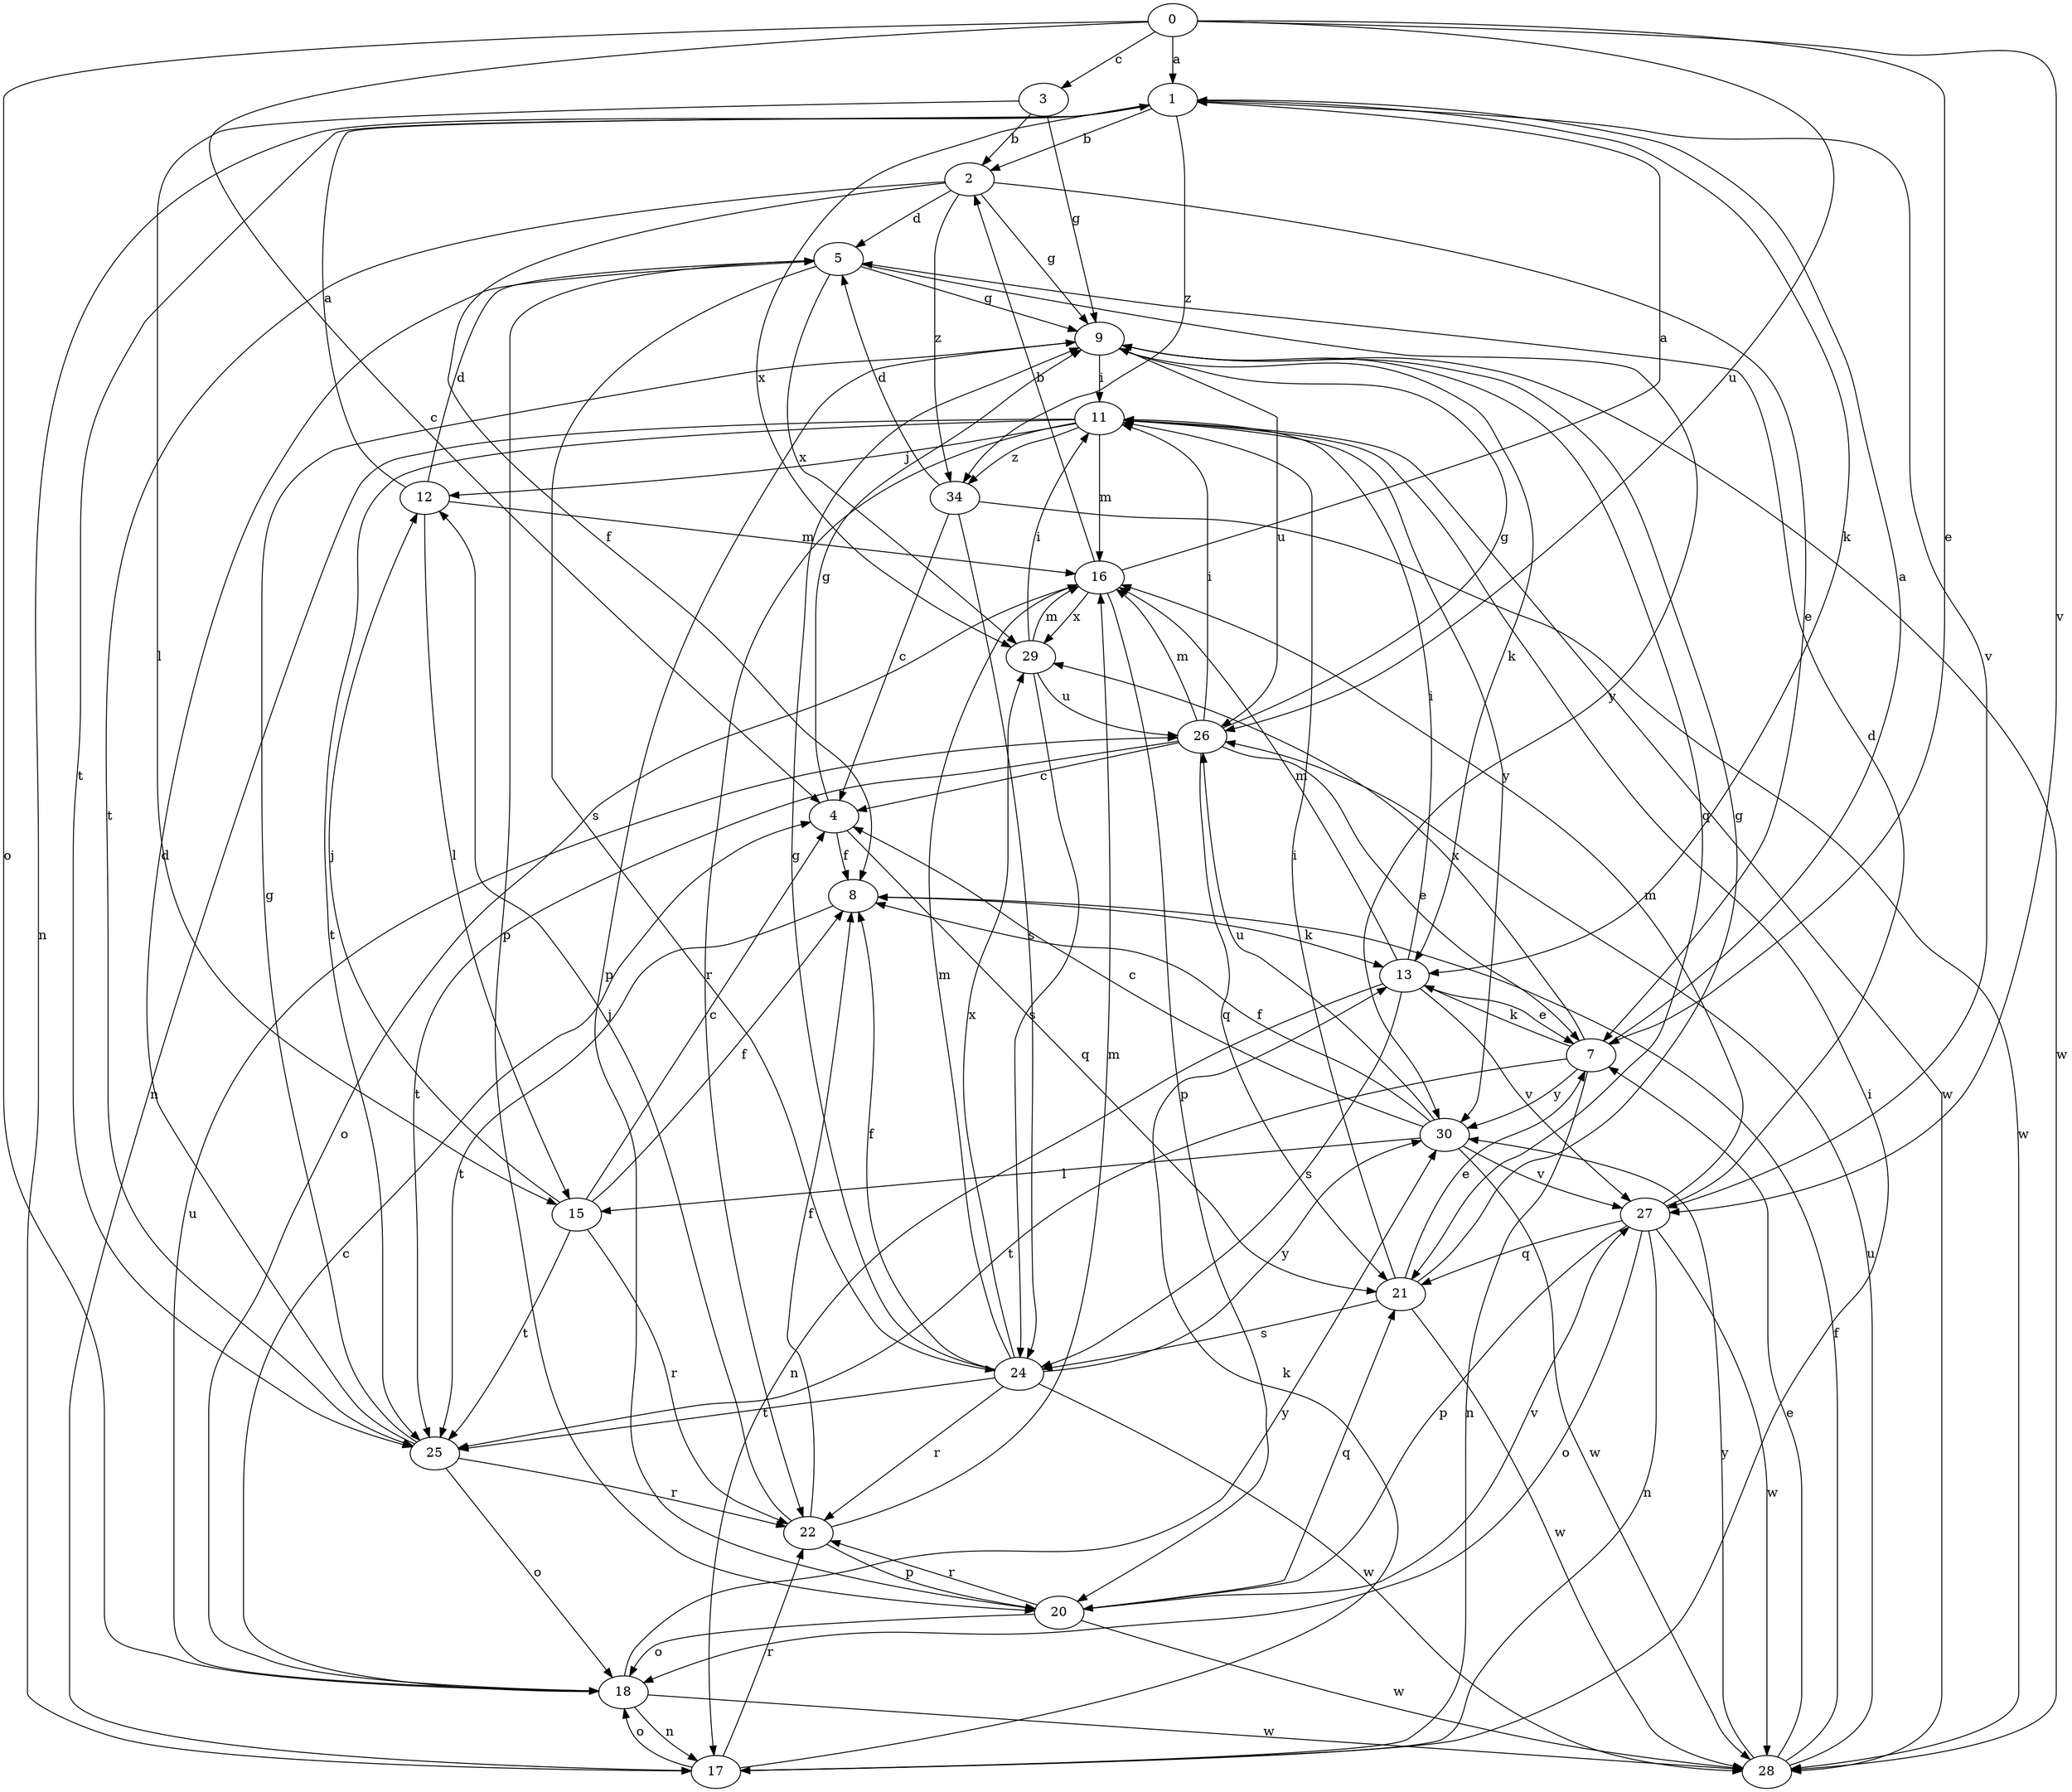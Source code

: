 strict digraph  {
0;
1;
2;
3;
4;
5;
7;
8;
9;
11;
12;
13;
15;
16;
17;
18;
20;
21;
22;
24;
25;
26;
27;
28;
29;
30;
34;
0 -> 1  [label=a];
0 -> 3  [label=c];
0 -> 4  [label=c];
0 -> 7  [label=e];
0 -> 18  [label=o];
0 -> 26  [label=u];
0 -> 27  [label=v];
1 -> 2  [label=b];
1 -> 13  [label=k];
1 -> 17  [label=n];
1 -> 25  [label=t];
1 -> 27  [label=v];
1 -> 29  [label=x];
1 -> 34  [label=z];
2 -> 5  [label=d];
2 -> 7  [label=e];
2 -> 8  [label=f];
2 -> 9  [label=g];
2 -> 25  [label=t];
2 -> 34  [label=z];
3 -> 2  [label=b];
3 -> 9  [label=g];
3 -> 15  [label=l];
4 -> 8  [label=f];
4 -> 9  [label=g];
4 -> 21  [label=q];
5 -> 9  [label=g];
5 -> 20  [label=p];
5 -> 24  [label=s];
5 -> 29  [label=x];
5 -> 30  [label=y];
7 -> 1  [label=a];
7 -> 13  [label=k];
7 -> 17  [label=n];
7 -> 25  [label=t];
7 -> 29  [label=x];
7 -> 30  [label=y];
8 -> 13  [label=k];
8 -> 25  [label=t];
9 -> 11  [label=i];
9 -> 13  [label=k];
9 -> 20  [label=p];
9 -> 21  [label=q];
9 -> 26  [label=u];
9 -> 28  [label=w];
11 -> 12  [label=j];
11 -> 16  [label=m];
11 -> 17  [label=n];
11 -> 22  [label=r];
11 -> 25  [label=t];
11 -> 28  [label=w];
11 -> 30  [label=y];
11 -> 34  [label=z];
12 -> 1  [label=a];
12 -> 5  [label=d];
12 -> 15  [label=l];
12 -> 16  [label=m];
13 -> 7  [label=e];
13 -> 11  [label=i];
13 -> 16  [label=m];
13 -> 17  [label=n];
13 -> 24  [label=s];
13 -> 27  [label=v];
15 -> 4  [label=c];
15 -> 8  [label=f];
15 -> 12  [label=j];
15 -> 22  [label=r];
15 -> 25  [label=t];
16 -> 1  [label=a];
16 -> 2  [label=b];
16 -> 18  [label=o];
16 -> 20  [label=p];
16 -> 29  [label=x];
17 -> 11  [label=i];
17 -> 13  [label=k];
17 -> 18  [label=o];
17 -> 22  [label=r];
18 -> 4  [label=c];
18 -> 17  [label=n];
18 -> 26  [label=u];
18 -> 28  [label=w];
18 -> 30  [label=y];
20 -> 18  [label=o];
20 -> 21  [label=q];
20 -> 22  [label=r];
20 -> 27  [label=v];
20 -> 28  [label=w];
21 -> 7  [label=e];
21 -> 9  [label=g];
21 -> 11  [label=i];
21 -> 24  [label=s];
21 -> 28  [label=w];
22 -> 8  [label=f];
22 -> 12  [label=j];
22 -> 16  [label=m];
22 -> 20  [label=p];
24 -> 8  [label=f];
24 -> 9  [label=g];
24 -> 16  [label=m];
24 -> 22  [label=r];
24 -> 25  [label=t];
24 -> 28  [label=w];
24 -> 29  [label=x];
24 -> 30  [label=y];
25 -> 5  [label=d];
25 -> 9  [label=g];
25 -> 18  [label=o];
25 -> 22  [label=r];
26 -> 4  [label=c];
26 -> 7  [label=e];
26 -> 9  [label=g];
26 -> 11  [label=i];
26 -> 16  [label=m];
26 -> 21  [label=q];
26 -> 25  [label=t];
27 -> 5  [label=d];
27 -> 16  [label=m];
27 -> 17  [label=n];
27 -> 18  [label=o];
27 -> 20  [label=p];
27 -> 21  [label=q];
27 -> 28  [label=w];
28 -> 7  [label=e];
28 -> 8  [label=f];
28 -> 26  [label=u];
28 -> 30  [label=y];
29 -> 11  [label=i];
29 -> 16  [label=m];
29 -> 24  [label=s];
29 -> 26  [label=u];
30 -> 4  [label=c];
30 -> 8  [label=f];
30 -> 15  [label=l];
30 -> 26  [label=u];
30 -> 27  [label=v];
30 -> 28  [label=w];
34 -> 4  [label=c];
34 -> 5  [label=d];
34 -> 24  [label=s];
34 -> 28  [label=w];
}
